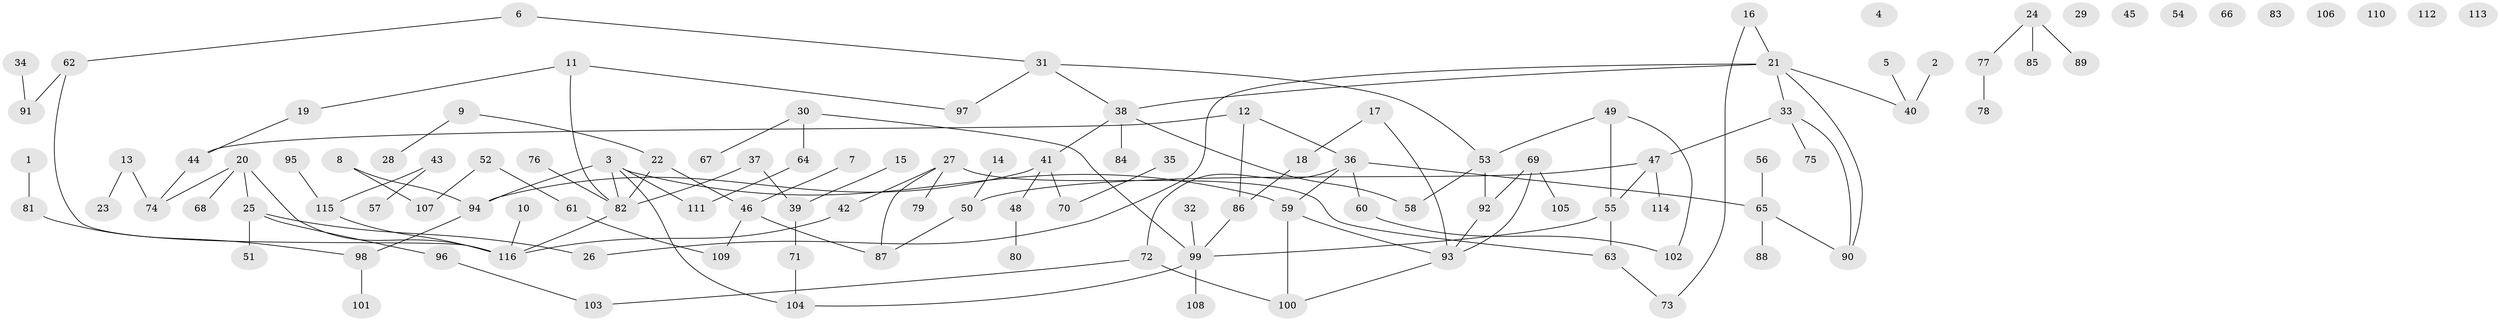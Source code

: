 // Generated by graph-tools (version 1.1) at 2025/33/03/09/25 02:33:41]
// undirected, 116 vertices, 129 edges
graph export_dot {
graph [start="1"]
  node [color=gray90,style=filled];
  1;
  2;
  3;
  4;
  5;
  6;
  7;
  8;
  9;
  10;
  11;
  12;
  13;
  14;
  15;
  16;
  17;
  18;
  19;
  20;
  21;
  22;
  23;
  24;
  25;
  26;
  27;
  28;
  29;
  30;
  31;
  32;
  33;
  34;
  35;
  36;
  37;
  38;
  39;
  40;
  41;
  42;
  43;
  44;
  45;
  46;
  47;
  48;
  49;
  50;
  51;
  52;
  53;
  54;
  55;
  56;
  57;
  58;
  59;
  60;
  61;
  62;
  63;
  64;
  65;
  66;
  67;
  68;
  69;
  70;
  71;
  72;
  73;
  74;
  75;
  76;
  77;
  78;
  79;
  80;
  81;
  82;
  83;
  84;
  85;
  86;
  87;
  88;
  89;
  90;
  91;
  92;
  93;
  94;
  95;
  96;
  97;
  98;
  99;
  100;
  101;
  102;
  103;
  104;
  105;
  106;
  107;
  108;
  109;
  110;
  111;
  112;
  113;
  114;
  115;
  116;
  1 -- 81;
  2 -- 40;
  3 -- 59;
  3 -- 82;
  3 -- 94;
  3 -- 104;
  3 -- 111;
  5 -- 40;
  6 -- 31;
  6 -- 62;
  7 -- 46;
  8 -- 94;
  8 -- 107;
  9 -- 22;
  9 -- 28;
  10 -- 116;
  11 -- 19;
  11 -- 82;
  11 -- 97;
  12 -- 36;
  12 -- 44;
  12 -- 86;
  13 -- 23;
  13 -- 74;
  14 -- 50;
  15 -- 39;
  16 -- 21;
  16 -- 73;
  17 -- 18;
  17 -- 93;
  18 -- 86;
  19 -- 44;
  20 -- 25;
  20 -- 68;
  20 -- 74;
  20 -- 116;
  21 -- 26;
  21 -- 33;
  21 -- 38;
  21 -- 40;
  21 -- 90;
  22 -- 46;
  22 -- 82;
  24 -- 77;
  24 -- 85;
  24 -- 89;
  25 -- 26;
  25 -- 51;
  25 -- 96;
  27 -- 42;
  27 -- 63;
  27 -- 79;
  27 -- 87;
  30 -- 64;
  30 -- 67;
  30 -- 99;
  31 -- 38;
  31 -- 53;
  31 -- 97;
  32 -- 99;
  33 -- 47;
  33 -- 75;
  33 -- 90;
  34 -- 91;
  35 -- 70;
  36 -- 59;
  36 -- 60;
  36 -- 65;
  36 -- 72;
  37 -- 39;
  37 -- 82;
  38 -- 41;
  38 -- 58;
  38 -- 84;
  39 -- 71;
  41 -- 48;
  41 -- 70;
  41 -- 94;
  42 -- 116;
  43 -- 57;
  43 -- 115;
  44 -- 74;
  46 -- 87;
  46 -- 109;
  47 -- 50;
  47 -- 55;
  47 -- 114;
  48 -- 80;
  49 -- 53;
  49 -- 55;
  49 -- 102;
  50 -- 87;
  52 -- 61;
  52 -- 107;
  53 -- 58;
  53 -- 92;
  55 -- 63;
  55 -- 99;
  56 -- 65;
  59 -- 93;
  59 -- 100;
  60 -- 102;
  61 -- 109;
  62 -- 91;
  62 -- 116;
  63 -- 73;
  64 -- 111;
  65 -- 88;
  65 -- 90;
  69 -- 92;
  69 -- 93;
  69 -- 105;
  71 -- 104;
  72 -- 100;
  72 -- 103;
  76 -- 82;
  77 -- 78;
  81 -- 98;
  82 -- 116;
  86 -- 99;
  92 -- 93;
  93 -- 100;
  94 -- 98;
  95 -- 115;
  96 -- 103;
  98 -- 101;
  99 -- 104;
  99 -- 108;
  115 -- 116;
}
